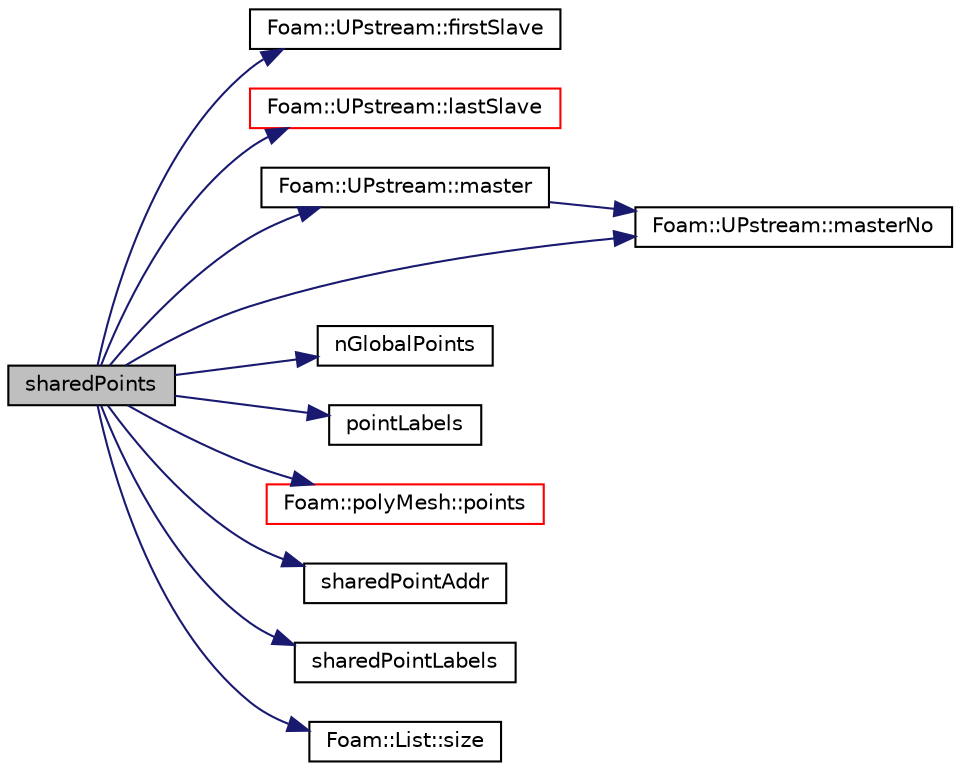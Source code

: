digraph "sharedPoints"
{
  bgcolor="transparent";
  edge [fontname="Helvetica",fontsize="10",labelfontname="Helvetica",labelfontsize="10"];
  node [fontname="Helvetica",fontsize="10",shape=record];
  rankdir="LR";
  Node1 [label="sharedPoints",height=0.2,width=0.4,color="black", fillcolor="grey75", style="filled", fontcolor="black"];
  Node1 -> Node2 [color="midnightblue",fontsize="10",style="solid",fontname="Helvetica"];
  Node2 [label="Foam::UPstream::firstSlave",height=0.2,width=0.4,color="black",URL="$a02766.html#acf61876860b10a79aff95e52dd0c533f",tooltip="Process index of first slave. "];
  Node1 -> Node3 [color="midnightblue",fontsize="10",style="solid",fontname="Helvetica"];
  Node3 [label="Foam::UPstream::lastSlave",height=0.2,width=0.4,color="red",URL="$a02766.html#a6ba6de79b96f3b7f2d987b2b657f47e1",tooltip="Process index of last slave. "];
  Node1 -> Node4 [color="midnightblue",fontsize="10",style="solid",fontname="Helvetica"];
  Node4 [label="Foam::UPstream::master",height=0.2,width=0.4,color="black",URL="$a02766.html#a36af549940a0aae3733774649594489f",tooltip="Am I the master process. "];
  Node4 -> Node5 [color="midnightblue",fontsize="10",style="solid",fontname="Helvetica"];
  Node5 [label="Foam::UPstream::masterNo",height=0.2,width=0.4,color="black",URL="$a02766.html#a30260fa445b5e3e14a9042269664adde",tooltip="Process index of the master. "];
  Node1 -> Node5 [color="midnightblue",fontsize="10",style="solid",fontname="Helvetica"];
  Node1 -> Node6 [color="midnightblue",fontsize="10",style="solid",fontname="Helvetica"];
  Node6 [label="nGlobalPoints",height=0.2,width=0.4,color="black",URL="$a00933.html#a36192734fad53b19cb1ee41fb3deb998",tooltip="Return number of globally shared points. "];
  Node1 -> Node7 [color="midnightblue",fontsize="10",style="solid",fontname="Helvetica"];
  Node7 [label="pointLabels",height=0.2,width=0.4,color="black",URL="$a03926.html#a47c56be1ccc31484675aaec19dded580"];
  Node1 -> Node8 [color="midnightblue",fontsize="10",style="solid",fontname="Helvetica"];
  Node8 [label="Foam::polyMesh::points",height=0.2,width=0.4,color="red",URL="$a01917.html#a084ae534298576408f063a6b3b820959",tooltip="Return raw points. "];
  Node1 -> Node9 [color="midnightblue",fontsize="10",style="solid",fontname="Helvetica"];
  Node9 [label="sharedPointAddr",height=0.2,width=0.4,color="black",URL="$a00933.html#a0bc2673d6545cbfc0c558590a8a0cb8f",tooltip="Return addressing into the complete globally shared points. "];
  Node1 -> Node10 [color="midnightblue",fontsize="10",style="solid",fontname="Helvetica"];
  Node10 [label="sharedPointLabels",height=0.2,width=0.4,color="black",URL="$a00933.html#af40f098f2f1db79c818d0ba6b7a1fd42",tooltip="Return indices of local points that are globally shared. "];
  Node1 -> Node11 [color="midnightblue",fontsize="10",style="solid",fontname="Helvetica"];
  Node11 [label="Foam::List::size",height=0.2,width=0.4,color="black",URL="$a01364.html#a8a5f6fa29bd4b500caf186f60245b384",tooltip="Override size to be inconsistent with allocated storage. "];
}
